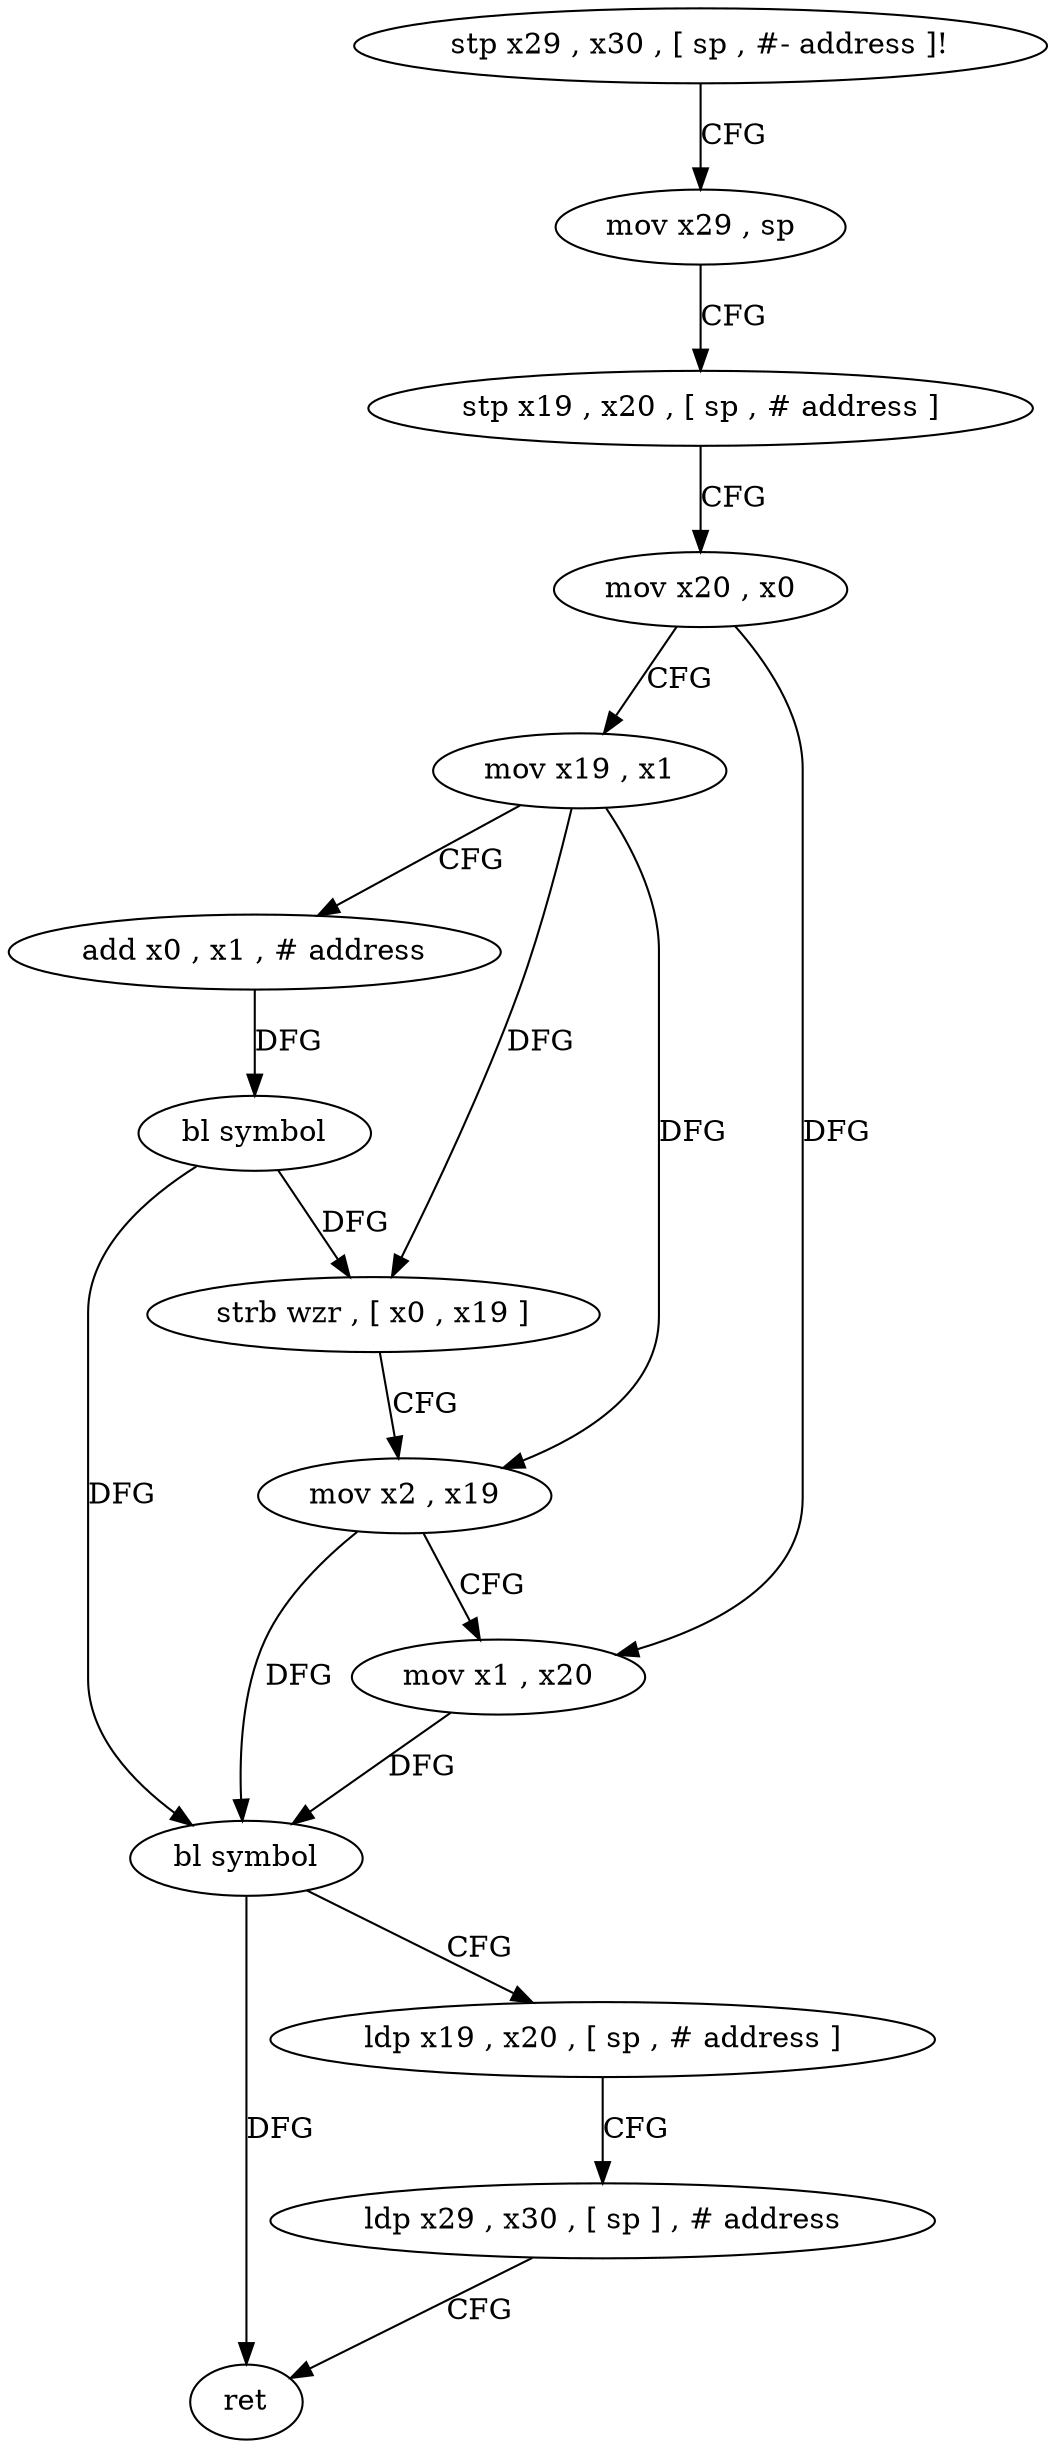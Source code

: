 digraph "func" {
"4375552" [label = "stp x29 , x30 , [ sp , #- address ]!" ]
"4375556" [label = "mov x29 , sp" ]
"4375560" [label = "stp x19 , x20 , [ sp , # address ]" ]
"4375564" [label = "mov x20 , x0" ]
"4375568" [label = "mov x19 , x1" ]
"4375572" [label = "add x0 , x1 , # address" ]
"4375576" [label = "bl symbol" ]
"4375580" [label = "strb wzr , [ x0 , x19 ]" ]
"4375584" [label = "mov x2 , x19" ]
"4375588" [label = "mov x1 , x20" ]
"4375592" [label = "bl symbol" ]
"4375596" [label = "ldp x19 , x20 , [ sp , # address ]" ]
"4375600" [label = "ldp x29 , x30 , [ sp ] , # address" ]
"4375604" [label = "ret" ]
"4375552" -> "4375556" [ label = "CFG" ]
"4375556" -> "4375560" [ label = "CFG" ]
"4375560" -> "4375564" [ label = "CFG" ]
"4375564" -> "4375568" [ label = "CFG" ]
"4375564" -> "4375588" [ label = "DFG" ]
"4375568" -> "4375572" [ label = "CFG" ]
"4375568" -> "4375580" [ label = "DFG" ]
"4375568" -> "4375584" [ label = "DFG" ]
"4375572" -> "4375576" [ label = "DFG" ]
"4375576" -> "4375580" [ label = "DFG" ]
"4375576" -> "4375592" [ label = "DFG" ]
"4375580" -> "4375584" [ label = "CFG" ]
"4375584" -> "4375588" [ label = "CFG" ]
"4375584" -> "4375592" [ label = "DFG" ]
"4375588" -> "4375592" [ label = "DFG" ]
"4375592" -> "4375596" [ label = "CFG" ]
"4375592" -> "4375604" [ label = "DFG" ]
"4375596" -> "4375600" [ label = "CFG" ]
"4375600" -> "4375604" [ label = "CFG" ]
}
